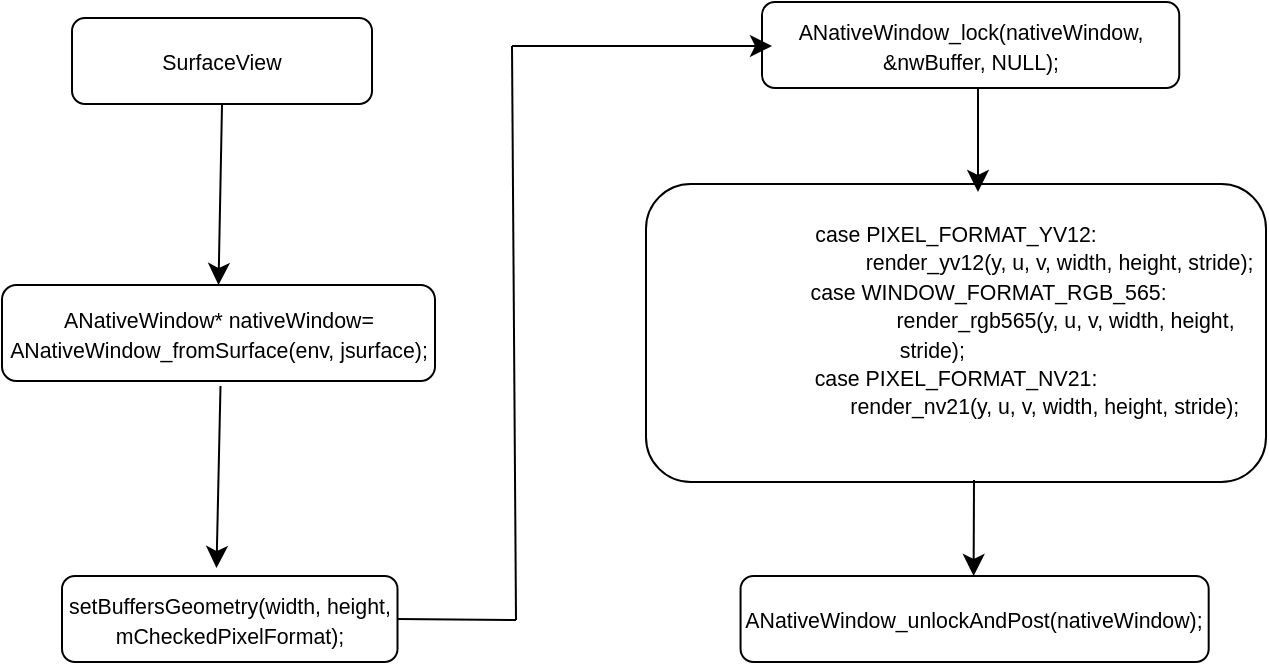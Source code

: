 <mxfile version="24.6.4" type="github">
  <diagram name="Page-1" id="aee4vXVCjgvfY7fSNQCz">
    <mxGraphModel dx="1642" dy="1184" grid="0" gridSize="10" guides="1" tooltips="1" connect="1" arrows="1" fold="1" page="0" pageScale="1" pageWidth="850" pageHeight="1100" math="0" shadow="0">
      <root>
        <mxCell id="0" />
        <mxCell id="1" parent="0" />
        <mxCell id="w7NCNiknlUbEZNurfDAf-1" value="&lt;b id=&quot;docs-internal-guid-e13a103a-7fff-5d24-f59f-2c10ec8842db&quot; style=&quot;font-weight:normal;&quot;&gt;&lt;p style=&quot;line-height:1.2;margin-top:0pt;margin-bottom:0pt;&quot; dir=&quot;ltr&quot;&gt;&lt;span style=&quot;font-size:8pt;font-family:Arial,sans-serif;color:#000000;background-color:transparent;font-weight:400;font-style:normal;font-variant:normal;text-decoration:none;vertical-align:baseline;white-space:pre;white-space:pre-wrap;&quot;&gt;ANativeWindow* nativeWindow&lt;/span&gt;&lt;span style=&quot;background-color: transparent; font-family: Arial, sans-serif; font-size: 8pt; white-space-collapse: preserve;&quot;&gt;= ANativeWindow_fromSurface(env, jsurface);&lt;/span&gt;&lt;/p&gt;&lt;/b&gt;" style="rounded=1;whiteSpace=wrap;html=1;" vertex="1" parent="1">
          <mxGeometry x="-80" y="47.5" width="216.5" height="48" as="geometry" />
        </mxCell>
        <mxCell id="w7NCNiknlUbEZNurfDAf-2" value="&lt;b id=&quot;docs-internal-guid-e13a103a-7fff-5d24-f59f-2c10ec8842db&quot; style=&quot;font-weight:normal;&quot;&gt;&lt;p style=&quot;line-height: 1.2; margin-top: 0pt; margin-bottom: 0pt; font-size: 10.667px; white-space-collapse: preserve;&quot; dir=&quot;ltr&quot;&gt;&lt;font face=&quot;Arial, sans-serif&quot;&gt;SurfaceView&lt;/font&gt;&lt;/p&gt;&lt;/b&gt;" style="rounded=1;whiteSpace=wrap;html=1;" vertex="1" parent="1">
          <mxGeometry x="-44.99" y="-86" width="150" height="43" as="geometry" />
        </mxCell>
        <mxCell id="w7NCNiknlUbEZNurfDAf-4" value="&lt;b id=&quot;docs-internal-guid-e13a103a-7fff-5d24-f59f-2c10ec8842db&quot; style=&quot;font-weight:normal;&quot;&gt;&lt;p style=&quot;line-height: 1.2; margin-top: 0pt; margin-bottom: 0pt; font-size: 10.667px; white-space-collapse: preserve;&quot; dir=&quot;ltr&quot;&gt;&lt;span style=&quot;font-size: 12px; text-align: left; white-space-collapse: collapse;&quot; id=&quot;docs-internal-guid-5c5d45d6-7fff-09a6-e8fe-20a1f78235e1&quot;&gt;&lt;span style=&quot;font-size: 8pt; font-family: Arial, sans-serif; background-color: transparent; font-variant-numeric: normal; font-variant-east-asian: normal; font-variant-alternates: normal; font-variant-position: normal; vertical-align: baseline; white-space-collapse: preserve;&quot;&gt;setBuffersGeometry(width, height, mCheckedPixelFormat);&lt;/span&gt;&lt;/span&gt;&lt;br&gt;&lt;/p&gt;&lt;/b&gt;" style="rounded=1;whiteSpace=wrap;html=1;" vertex="1" parent="1">
          <mxGeometry x="-50" y="193" width="167.75" height="43" as="geometry" />
        </mxCell>
        <mxCell id="w7NCNiknlUbEZNurfDAf-8" value="&lt;b id=&quot;docs-internal-guid-8d420a64-7fff-955a-9f99-24eeb4a5b018&quot; style=&quot;font-weight:normal;&quot;&gt;&lt;p style=&quot;line-height:1.2;margin-top:0pt;margin-bottom:0pt;&quot; dir=&quot;ltr&quot;&gt;&lt;span style=&quot;font-size:8pt;font-family:Arial,sans-serif;color:#000000;background-color:transparent;font-weight:400;font-style:normal;font-variant:normal;text-decoration:none;vertical-align:baseline;white-space:pre;white-space:pre-wrap;&quot;&gt;ANativeWindow_lock(nativeWindow, &amp;amp;nwBuffer, NULL);&lt;/span&gt;&lt;/p&gt;&lt;/b&gt;" style="rounded=1;whiteSpace=wrap;html=1;" vertex="1" parent="1">
          <mxGeometry x="300.0" y="-94" width="208.62" height="43" as="geometry" />
        </mxCell>
        <mxCell id="w7NCNiknlUbEZNurfDAf-10" value="&lt;b id=&quot;docs-internal-guid-8d420a64-7fff-955a-9f99-24eeb4a5b018&quot; style=&quot;font-weight:normal;&quot;&gt;&lt;p style=&quot;line-height:1.2;margin-top:0pt;margin-bottom:0pt;&quot; dir=&quot;ltr&quot;&gt;&lt;span style=&quot;text-align: left;&quot; id=&quot;docs-internal-guid-63caeeaf-7fff-d8f3-9f6a-668ca7343122&quot;&gt;&lt;span style=&quot;font-size: 8pt; font-family: Arial, sans-serif; background-color: transparent; font-variant-numeric: normal; font-variant-east-asian: normal; font-variant-alternates: normal; font-variant-position: normal; vertical-align: baseline; white-space-collapse: preserve;&quot;&gt;ANativeWindow_unlockAndPost(&lt;span style=&quot;text-align: center;&quot;&gt;nativeWindow&lt;/span&gt;);&lt;/span&gt;&lt;/span&gt;&lt;br&gt;&lt;/p&gt;&lt;/b&gt;" style="rounded=1;whiteSpace=wrap;html=1;" vertex="1" parent="1">
          <mxGeometry x="289.28" y="193" width="234.06" height="43" as="geometry" />
        </mxCell>
        <mxCell id="w7NCNiknlUbEZNurfDAf-11" value="&lt;b id=&quot;docs-internal-guid-8d420a64-7fff-955a-9f99-24eeb4a5b018&quot; style=&quot;font-weight:normal;&quot;&gt;&lt;p style=&quot;line-height:1.2;margin-top:0pt;margin-bottom:0pt;&quot; dir=&quot;ltr&quot;&gt;&lt;span style=&quot;font-size:8pt;font-family:Arial,sans-serif;color:#000000;background-color:transparent;font-weight:400;font-style:normal;font-variant:normal;text-decoration:none;vertical-align:baseline;white-space:pre;white-space:pre-wrap;&quot;&gt;case PIXEL_FORMAT_YV12:&lt;/span&gt;&lt;/p&gt;&lt;p style=&quot;line-height:1.2;margin-top:0pt;margin-bottom:0pt;&quot; dir=&quot;ltr&quot;&gt;&lt;span style=&quot;font-size:8pt;font-family:Arial,sans-serif;color:#000000;background-color:transparent;font-weight:400;font-style:normal;font-variant:normal;text-decoration:none;vertical-align:baseline;white-space:pre;white-space:pre-wrap;&quot;&gt;&amp;nbsp;&amp;nbsp;&amp;nbsp;&amp;nbsp;&amp;nbsp;&amp;nbsp;&amp;nbsp;&amp;nbsp;&amp;nbsp;&amp;nbsp;&amp;nbsp;&amp;nbsp;                       render_yv12(y, u, v, width, height, stride);&lt;/span&gt;&lt;/p&gt;&lt;p style=&quot;line-height:1.2;margin-top:0pt;margin-bottom:0pt;&quot; dir=&quot;ltr&quot;&gt;&lt;span style=&quot;background-color: transparent; font-family: Arial, sans-serif; font-size: 8pt; white-space-collapse: preserve;&quot;&gt;&amp;nbsp;&amp;nbsp;&amp;nbsp;&amp;nbsp;&amp;nbsp;&amp;nbsp;&amp;nbsp;   &amp;nbsp;case WINDOW_FORMAT_RGB_565:&lt;/span&gt;&lt;br&gt;&lt;/p&gt;&lt;p style=&quot;line-height:1.2;margin-top:0pt;margin-bottom:0pt;&quot; dir=&quot;ltr&quot;&gt;&lt;span style=&quot;font-size:8pt;font-family:Arial,sans-serif;color:#000000;background-color:transparent;font-weight:400;font-style:normal;font-variant:normal;text-decoration:none;vertical-align:baseline;white-space:pre;white-space:pre-wrap;&quot;&gt;&amp;nbsp;&amp;nbsp;&amp;nbsp;&amp;nbsp;&amp;nbsp;&amp;nbsp;&amp;nbsp;&amp;nbsp;&amp;nbsp;&amp;nbsp;&amp;nbsp;                         &amp;nbsp;render_rgb565(y, u, v, width, height, stride);&lt;/span&gt;&lt;span style=&quot;background-color: transparent; font-family: Arial, sans-serif; font-size: 8pt; white-space-collapse: preserve;&quot;&gt;&amp;nbsp;&amp;nbsp;&amp;nbsp;&amp;nbsp;&amp;nbsp;&amp;nbsp;&amp;nbsp;&amp;nbsp;&lt;/span&gt;&lt;/p&gt;&lt;p style=&quot;line-height:1.2;margin-top:0pt;margin-bottom:0pt;&quot; dir=&quot;ltr&quot;&gt;&lt;span style=&quot;background-color: transparent; font-family: Arial, sans-serif; font-size: 8pt; white-space-collapse: preserve;&quot;&gt;case PIXEL_FORMAT_NV21:&lt;/span&gt;&lt;/p&gt;&lt;p style=&quot;line-height:1.2;margin-top:0pt;margin-bottom:0pt;&quot; dir=&quot;ltr&quot;&gt;&lt;span style=&quot;font-size:8pt;font-family:Arial,sans-serif;color:#000000;background-color:transparent;font-weight:400;font-style:normal;font-variant:normal;text-decoration:none;vertical-align:baseline;white-space:pre;white-space:pre-wrap;&quot;&gt;&amp;nbsp;&amp;nbsp;&amp;nbsp;&amp;nbsp;&amp;nbsp;&amp;nbsp;&amp;nbsp;&amp;nbsp;&amp;nbsp;&amp;nbsp;&amp;nbsp;&amp;nbsp;                  render_nv21(y, u, v, width, height, stride);&lt;/span&gt;&lt;/p&gt;&lt;p style=&quot;line-height:1.2;margin-top:0pt;margin-bottom:0pt;&quot; dir=&quot;ltr&quot;&gt;&lt;span id=&quot;docs-internal-guid-897673d9-7fff-6443-9ae2-36d8ae9b94ea&quot;&gt;&lt;/span&gt;&lt;/p&gt;&lt;p style=&quot;line-height:1.2;margin-top:0pt;margin-bottom:0pt;&quot; dir=&quot;ltr&quot;&gt;&lt;br&gt;&lt;/p&gt;&lt;/b&gt;" style="rounded=1;whiteSpace=wrap;html=1;" vertex="1" parent="1">
          <mxGeometry x="242" y="-3" width="310" height="149" as="geometry" />
        </mxCell>
        <mxCell id="w7NCNiknlUbEZNurfDAf-13" value="" style="endArrow=classic;html=1;rounded=0;fontSize=12;startSize=8;endSize=8;curved=1;exitX=0.5;exitY=1;exitDx=0;exitDy=0;entryX=0.5;entryY=0;entryDx=0;entryDy=0;" edge="1" parent="1" source="w7NCNiknlUbEZNurfDAf-2" target="w7NCNiknlUbEZNurfDAf-1">
          <mxGeometry width="50" height="50" relative="1" as="geometry">
            <mxPoint x="168" y="2" as="sourcePoint" />
            <mxPoint x="218" y="-48" as="targetPoint" />
          </mxGeometry>
        </mxCell>
        <mxCell id="w7NCNiknlUbEZNurfDAf-14" value="" style="endArrow=classic;html=1;rounded=0;fontSize=12;startSize=8;endSize=8;curved=1;exitX=0.5;exitY=1;exitDx=0;exitDy=0;entryX=0.5;entryY=0;entryDx=0;entryDy=0;" edge="1" parent="1">
          <mxGeometry width="50" height="50" relative="1" as="geometry">
            <mxPoint x="29.25" y="98" as="sourcePoint" />
            <mxPoint x="27.25" y="189" as="targetPoint" />
          </mxGeometry>
        </mxCell>
        <mxCell id="w7NCNiknlUbEZNurfDAf-19" value="" style="endArrow=classic;html=1;rounded=0;fontSize=12;startSize=8;endSize=8;curved=1;" edge="1" parent="1">
          <mxGeometry width="50" height="50" relative="1" as="geometry">
            <mxPoint x="175" y="-72" as="sourcePoint" />
            <mxPoint x="305" y="-72" as="targetPoint" />
          </mxGeometry>
        </mxCell>
        <mxCell id="w7NCNiknlUbEZNurfDAf-20" value="" style="endArrow=none;html=1;rounded=0;fontSize=12;startSize=8;endSize=8;curved=1;exitX=1;exitY=0.5;exitDx=0;exitDy=0;" edge="1" parent="1" source="w7NCNiknlUbEZNurfDAf-4">
          <mxGeometry width="50" height="50" relative="1" as="geometry">
            <mxPoint x="173" y="458" as="sourcePoint" />
            <mxPoint x="177" y="215" as="targetPoint" />
          </mxGeometry>
        </mxCell>
        <mxCell id="w7NCNiknlUbEZNurfDAf-21" value="" style="endArrow=none;html=1;rounded=0;fontSize=12;startSize=8;endSize=8;curved=1;" edge="1" parent="1">
          <mxGeometry width="50" height="50" relative="1" as="geometry">
            <mxPoint x="175" y="-72" as="sourcePoint" />
            <mxPoint x="177" y="215" as="targetPoint" />
          </mxGeometry>
        </mxCell>
        <mxCell id="w7NCNiknlUbEZNurfDAf-22" value="" style="endArrow=classic;html=1;rounded=0;fontSize=12;startSize=8;endSize=8;curved=1;entryX=0.5;entryY=0;entryDx=0;entryDy=0;" edge="1" parent="1">
          <mxGeometry width="50" height="50" relative="1" as="geometry">
            <mxPoint x="408" y="-51" as="sourcePoint" />
            <mxPoint x="408" y="1" as="targetPoint" />
          </mxGeometry>
        </mxCell>
        <mxCell id="w7NCNiknlUbEZNurfDAf-23" value="" style="endArrow=classic;html=1;rounded=0;fontSize=12;startSize=8;endSize=8;curved=1;entryX=0.5;entryY=0;entryDx=0;entryDy=0;" edge="1" parent="1">
          <mxGeometry width="50" height="50" relative="1" as="geometry">
            <mxPoint x="406" y="145" as="sourcePoint" />
            <mxPoint x="405.81" y="193" as="targetPoint" />
          </mxGeometry>
        </mxCell>
      </root>
    </mxGraphModel>
  </diagram>
</mxfile>
